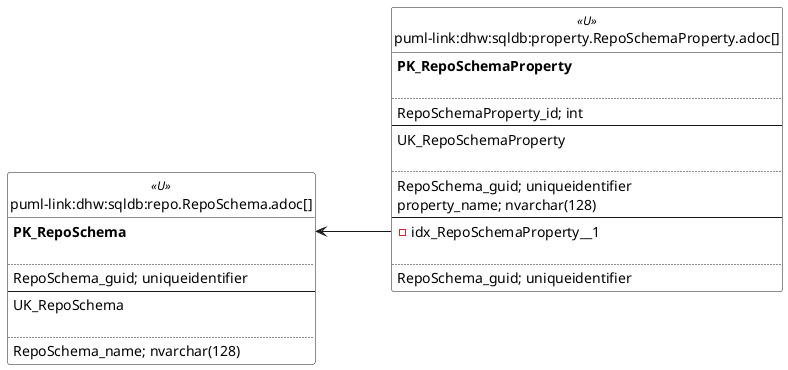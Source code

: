 @startuml
left to right direction
'top to bottom direction
hide circle
'avoide "." issues:
set namespaceSeparator none


skinparam class {
  BackgroundColor White
  BackgroundColor<<FN>> Yellow
  BackgroundColor<<FS>> Yellow
  BackgroundColor<<FT>> LightGray
  BackgroundColor<<IF>> Yellow
  BackgroundColor<<IS>> Yellow
  BackgroundColor<<P>> Aqua
  BackgroundColor<<PC>> Aqua
  BackgroundColor<<SN>> Yellow
  BackgroundColor<<SO>> SlateBlue
  BackgroundColor<<TF>> LightGray
  BackgroundColor<<TR>> Tomato
  BackgroundColor<<U>> White
  BackgroundColor<<V>> WhiteSmoke
  BackgroundColor<<X>> Aqua
  BackgroundColor<<external>> AliceBlue
}


entity "puml-link:dhw:sqldb:property.RepoSchemaProperty.adoc[]" as property.RepoSchemaProperty << U >> {
**PK_RepoSchemaProperty**

..
RepoSchemaProperty_id; int
--
UK_RepoSchemaProperty

..
RepoSchema_guid; uniqueidentifier
property_name; nvarchar(128)
--
- idx_RepoSchemaProperty__1

..
RepoSchema_guid; uniqueidentifier
}

entity "puml-link:dhw:sqldb:repo.RepoSchema.adoc[]" as repo.RepoSchema << U >> {
**PK_RepoSchema**

..
RepoSchema_guid; uniqueidentifier
--
UK_RepoSchema

..
RepoSchema_name; nvarchar(128)
}

"repo.RepoSchema::PK_RepoSchema" <-- "property.RepoSchemaProperty::idx_RepoSchemaProperty__1"
@enduml

